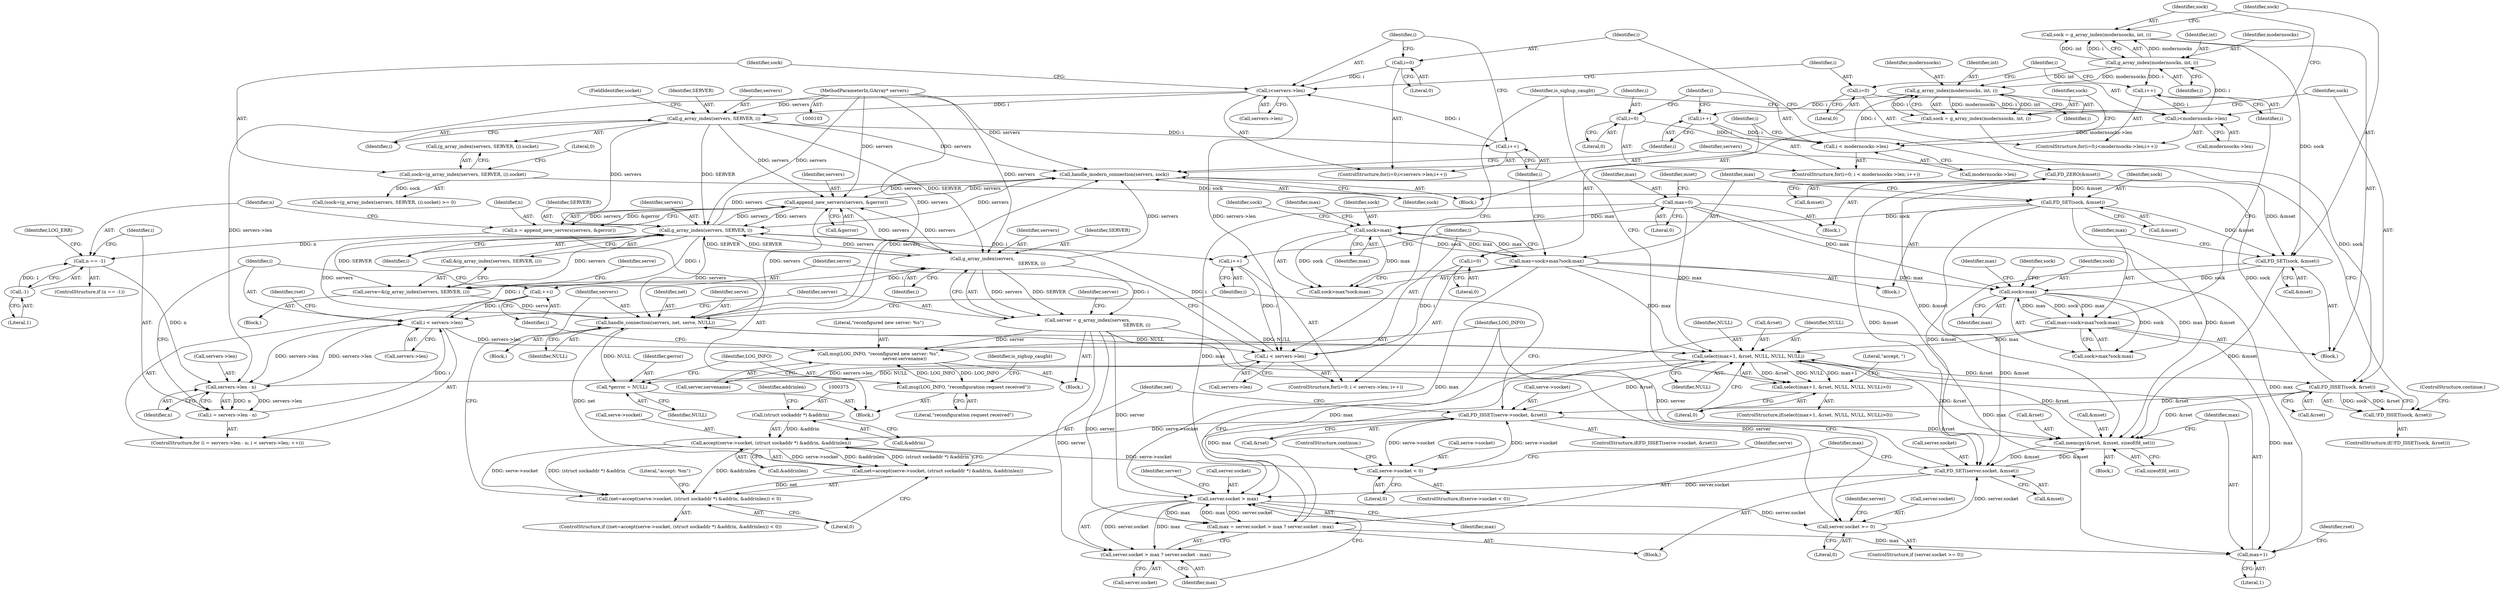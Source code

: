 digraph "0_nbd_741495cb08503fd32a9d22648e63b64390c601f4@API" {
"1000326" [label="(Call,handle_modern_connection(servers, sock))"];
"1000208" [label="(Call,append_new_servers(servers, &gerror))"];
"1000140" [label="(Call,g_array_index(servers, SERVER, i))"];
"1000104" [label="(MethodParameterIn,GArray* servers)"];
"1000126" [label="(Call,i<servers->len)"];
"1000131" [label="(Call,i++)"];
"1000123" [label="(Call,i=0)"];
"1000346" [label="(Call,g_array_index(servers, SERVER, i))"];
"1000242" [label="(Call,g_array_index(servers,\n                                                                    SERVER, i))"];
"1000231" [label="(Call,i < servers->len)"];
"1000224" [label="(Call,i = servers->len - n)"];
"1000226" [label="(Call,servers->len - n)"];
"1000333" [label="(Call,i < servers->len)"];
"1000338" [label="(Call,i++)"];
"1000330" [label="(Call,i=0)"];
"1000213" [label="(Call,n == -1)"];
"1000206" [label="(Call,n = append_new_servers(servers, &gerror))"];
"1000215" [label="(Call,-1)"];
"1000236" [label="(Call,++i)"];
"1000385" [label="(Call,handle_connection(servers, net, serve, NULL))"];
"1000368" [label="(Call,net=accept(serve->socket, (struct sockaddr *) &addrin, &addrinlen))"];
"1000370" [label="(Call,accept(serve->socket, (struct sockaddr *) &addrin, &addrinlen))"];
"1000359" [label="(Call,FD_ISSET(serve->socket, &rset))"];
"1000351" [label="(Call,serve->socket < 0)"];
"1000286" [label="(Call,select(max+1, &rset, NULL, NULL, NULL))"];
"1000116" [label="(Call,max=0)"];
"1000259" [label="(Call,max = server.socket > max ? server.socket : max)"];
"1000262" [label="(Call,server.socket > max)"];
"1000253" [label="(Call,FD_SET(server.socket, &mset))"];
"1000247" [label="(Call,server.socket >= 0)"];
"1000240" [label="(Call,server = g_array_index(servers,\n                                                                    SERVER, i))"];
"1000277" [label="(Call,memcpy(&rset, &mset, sizeof(fd_set)))"];
"1000320" [label="(Call,FD_ISSET(sock, &rset))"];
"1000312" [label="(Call,sock = g_array_index(modernsocks, int, i))"];
"1000314" [label="(Call,g_array_index(modernsocks, int, i))"];
"1000174" [label="(Call,g_array_index(modernsocks, int, i))"];
"1000163" [label="(Call,i<modernsocks->len)"];
"1000168" [label="(Call,i++)"];
"1000160" [label="(Call,i=0)"];
"1000303" [label="(Call,i < modernsocks->len)"];
"1000308" [label="(Call,i++)"];
"1000300" [label="(Call,i=0)"];
"1000178" [label="(Call,FD_SET(sock, &mset))"];
"1000172" [label="(Call,sock = g_array_index(modernsocks, int, i))"];
"1000147" [label="(Call,FD_SET(sock, &mset))"];
"1000137" [label="(Call,sock=(g_array_index(servers, SERVER, i)).socket)"];
"1000119" [label="(Call,FD_ZERO(&mset))"];
"1000151" [label="(Call,max=sock>max?sock:max)"];
"1000154" [label="(Call,sock>max)"];
"1000182" [label="(Call,max=sock>max?sock:max)"];
"1000185" [label="(Call,sock>max)"];
"1000374" [label="(Call,(struct sockaddr *) &addrin)"];
"1000343" [label="(Call,serve=&(g_array_index(servers, SERVER, i)))"];
"1000326" [label="(Call,handle_modern_connection(servers, sock))"];
"1000197" [label="(Call,*gerror = NULL)"];
"1000285" [label="(Call,select(max+1, &rset, NULL, NULL, NULL)>0)"];
"1000319" [label="(Call,!FD_ISSET(sock, &rset))"];
"1000367" [label="(Call,(net=accept(serve->socket, (struct sockaddr *) &addrin, &addrinlen)) < 0)"];
"1000287" [label="(Call,max+1)"];
"1000261" [label="(Call,server.socket > max ? server.socket : max)"];
"1000271" [label="(Call,msg(LOG_INFO, \"reconfigured new server: %s\",\n                                    server.servename))"];
"1000200" [label="(Call,msg(LOG_INFO, \"reconfiguration request received\"))"];
"1000249" [label="(Identifier,server)"];
"1000365" [label="(Block,)"];
"1000189" [label="(Identifier,max)"];
"1000326" [label="(Call,handle_modern_connection(servers, sock))"];
"1000274" [label="(Call,server.servename)"];
"1000117" [label="(Identifier,max)"];
"1000308" [label="(Call,i++)"];
"1000199" [label="(Identifier,NULL)"];
"1000243" [label="(Identifier,servers)"];
"1000340" [label="(Block,)"];
"1000197" [label="(Call,*gerror = NULL)"];
"1000288" [label="(Identifier,max)"];
"1000298" [label="(Literal,\"accept, \")"];
"1000371" [label="(Call,serve->socket)"];
"1000295" [label="(Literal,0)"];
"1000286" [label="(Call,select(max+1, &rset, NULL, NULL, NULL))"];
"1000180" [label="(Call,&mset)"];
"1000120" [label="(Call,&mset)"];
"1000127" [label="(Identifier,i)"];
"1000293" [label="(Identifier,NULL)"];
"1000207" [label="(Identifier,n)"];
"1000363" [label="(Call,&rset)"];
"1000230" [label="(Identifier,n)"];
"1000191" [label="(Block,)"];
"1000304" [label="(Identifier,i)"];
"1000376" [label="(Call,&addrin)"];
"1000254" [label="(Call,server.socket)"];
"1000137" [label="(Call,sock=(g_array_index(servers, SERVER, i)).socket)"];
"1000176" [label="(Identifier,int)"];
"1000187" [label="(Identifier,max)"];
"1000131" [label="(Call,i++)"];
"1000345" [label="(Call,&(g_array_index(servers, SERVER, i)))"];
"1000383" [label="(Literal,\"accept: %m\")"];
"1000128" [label="(Call,servers->len)"];
"1000175" [label="(Identifier,modernsocks)"];
"1000352" [label="(Call,serve->socket)"];
"1000161" [label="(Identifier,i)"];
"1000158" [label="(Identifier,max)"];
"1000313" [label="(Identifier,sock)"];
"1000360" [label="(Call,serve->socket)"];
"1000218" [label="(Identifier,LOG_ERR)"];
"1000271" [label="(Call,msg(LOG_INFO, \"reconfigured new server: %s\",\n                                    server.servename))"];
"1000330" [label="(Call,i=0)"];
"1000139" [label="(Call,(g_array_index(servers, SERVER, i)).socket)"];
"1000122" [label="(ControlStructure,for(i=0;i<servers->len;i++))"];
"1000154" [label="(Call,sock>max)"];
"1000162" [label="(Literal,0)"];
"1000309" [label="(Identifier,i)"];
"1000104" [label="(MethodParameterIn,GArray* servers)"];
"1000314" [label="(Call,g_array_index(modernsocks, int, i))"];
"1000153" [label="(Call,sock>max?sock:max)"];
"1000188" [label="(Identifier,sock)"];
"1000290" [label="(Call,&rset)"];
"1000361" [label="(Identifier,serve)"];
"1000285" [label="(Call,select(max+1, &rset, NULL, NULL, NULL)>0)"];
"1000116" [label="(Call,max=0)"];
"1000226" [label="(Call,servers->len - n)"];
"1000206" [label="(Call,n = append_new_servers(servers, &gerror))"];
"1000277" [label="(Call,memcpy(&rset, &mset, sizeof(fd_set)))"];
"1000125" [label="(Literal,0)"];
"1000204" [label="(Identifier,is_sighup_caught)"];
"1000359" [label="(Call,FD_ISSET(serve->socket, &rset))"];
"1000182" [label="(Call,max=sock>max?sock:max)"];
"1000302" [label="(Literal,0)"];
"1000179" [label="(Identifier,sock)"];
"1000232" [label="(Identifier,i)"];
"1000136" [label="(Call,(sock=(g_array_index(servers, SERVER, i)).socket) >= 0)"];
"1000144" [label="(FieldIdentifier,socket)"];
"1000266" [label="(Identifier,max)"];
"1000212" [label="(ControlStructure,if (n == -1))"];
"1000174" [label="(Call,g_array_index(modernsocks, int, i))"];
"1000253" [label="(Call,FD_SET(server.socket, &mset))"];
"1000236" [label="(Call,++i)"];
"1000118" [label="(Literal,0)"];
"1000178" [label="(Call,FD_SET(sock, &mset))"];
"1000319" [label="(Call,!FD_ISSET(sock, &rset))"];
"1000255" [label="(Identifier,server)"];
"1000173" [label="(Identifier,sock)"];
"1000346" [label="(Call,g_array_index(servers, SERVER, i))"];
"1000147" [label="(Call,FD_SET(sock, &mset))"];
"1000322" [label="(Call,&rset)"];
"1000389" [label="(Identifier,NULL)"];
"1000370" [label="(Call,accept(serve->socket, (struct sockaddr *) &addrin, &addrinlen))"];
"1000227" [label="(Call,servers->len)"];
"1000216" [label="(Literal,1)"];
"1000349" [label="(Identifier,i)"];
"1000159" [label="(ControlStructure,for(i=0;i<modernsocks->len;i++))"];
"1000366" [label="(ControlStructure,if ((net=accept(serve->socket, (struct sockaddr *) &addrin, &addrinlen)) < 0))"];
"1000200" [label="(Call,msg(LOG_INFO, \"reconfiguration request received\"))"];
"1000246" [label="(ControlStructure,if (server.socket >= 0))"];
"1000165" [label="(Call,modernsocks->len)"];
"1000238" [label="(Block,)"];
"1000224" [label="(Call,i = servers->len - n)"];
"1000231" [label="(Call,i < servers->len)"];
"1000259" [label="(Call,max = server.socket > max ? server.socket : max)"];
"1000172" [label="(Call,sock = g_array_index(modernsocks, int, i))"];
"1000344" [label="(Identifier,serve)"];
"1000353" [label="(Identifier,serve)"];
"1000280" [label="(Call,&mset)"];
"1000201" [label="(Identifier,LOG_INFO)"];
"1000209" [label="(Identifier,servers)"];
"1000329" [label="(ControlStructure,for(i=0; i < servers->len; i++))"];
"1000351" [label="(Call,serve->socket < 0)"];
"1000357" [label="(ControlStructure,continue;)"];
"1000169" [label="(Identifier,i)"];
"1000164" [label="(Identifier,i)"];
"1000143" [label="(Identifier,i)"];
"1000160" [label="(Call,i=0)"];
"1000386" [label="(Identifier,servers)"];
"1000126" [label="(Call,i<servers->len)"];
"1000132" [label="(Identifier,i)"];
"1000105" [label="(Block,)"];
"1000140" [label="(Call,g_array_index(servers, SERVER, i))"];
"1000292" [label="(Identifier,NULL)"];
"1000268" [label="(Identifier,server)"];
"1000385" [label="(Call,handle_connection(servers, net, serve, NULL))"];
"1000184" [label="(Call,sock>max?sock:max)"];
"1000142" [label="(Identifier,SERVER)"];
"1000312" [label="(Call,sock = g_array_index(modernsocks, int, i))"];
"1000279" [label="(Identifier,rset)"];
"1000368" [label="(Call,net=accept(serve->socket, (struct sockaddr *) &addrin, &addrinlen))"];
"1000244" [label="(Identifier,SERVER)"];
"1000355" [label="(Literal,0)"];
"1000332" [label="(Literal,0)"];
"1000151" [label="(Call,max=sock>max?sock:max)"];
"1000237" [label="(Identifier,i)"];
"1000315" [label="(Identifier,modernsocks)"];
"1000299" [label="(ControlStructure,for(i=0; i < modernsocks->len; i++))"];
"1000325" [label="(ControlStructure,continue;)"];
"1000380" [label="(Literal,0)"];
"1000270" [label="(Identifier,max)"];
"1000240" [label="(Call,server = g_array_index(servers,\n                                                                    SERVER, i))"];
"1000141" [label="(Identifier,servers)"];
"1000193" [label="(Identifier,is_sighup_caught)"];
"1000328" [label="(Identifier,sock)"];
"1000379" [label="(Identifier,addrinlen)"];
"1000300" [label="(Call,i=0)"];
"1000387" [label="(Identifier,net)"];
"1000186" [label="(Identifier,sock)"];
"1000208" [label="(Call,append_new_servers(servers, &gerror))"];
"1000320" [label="(Call,FD_ISSET(sock, &rset))"];
"1000156" [label="(Identifier,max)"];
"1000257" [label="(Call,&mset)"];
"1000272" [label="(Identifier,LOG_INFO)"];
"1000241" [label="(Identifier,server)"];
"1000263" [label="(Call,server.socket)"];
"1000294" [label="(Identifier,NULL)"];
"1000335" [label="(Call,servers->len)"];
"1000198" [label="(Identifier,gerror)"];
"1000310" [label="(Block,)"];
"1000348" [label="(Identifier,SERVER)"];
"1000210" [label="(Call,&gerror)"];
"1000183" [label="(Identifier,max)"];
"1000334" [label="(Identifier,i)"];
"1000317" [label="(Identifier,i)"];
"1000214" [label="(Identifier,n)"];
"1000185" [label="(Call,sock>max)"];
"1000252" [label="(Block,)"];
"1000233" [label="(Call,servers->len)"];
"1000177" [label="(Identifier,i)"];
"1000316" [label="(Identifier,int)"];
"1000155" [label="(Identifier,sock)"];
"1000202" [label="(Literal,\"reconfiguration request received\")"];
"1000248" [label="(Call,server.socket)"];
"1000338" [label="(Call,i++)"];
"1000146" [label="(Block,)"];
"1000305" [label="(Call,modernsocks->len)"];
"1000327" [label="(Identifier,servers)"];
"1000343" [label="(Call,serve=&(g_array_index(servers, SERVER, i)))"];
"1000247" [label="(Call,server.socket >= 0)"];
"1000138" [label="(Identifier,sock)"];
"1000170" [label="(Block,)"];
"1000145" [label="(Literal,0)"];
"1000291" [label="(Identifier,rset)"];
"1000163" [label="(Call,i<modernsocks->len)"];
"1000267" [label="(Call,server.socket)"];
"1000223" [label="(ControlStructure,for (i = servers->len - n; i < servers->len; ++i))"];
"1000303" [label="(Call,i < modernsocks->len)"];
"1000242" [label="(Call,g_array_index(servers,\n                                                                    SERVER, i))"];
"1000347" [label="(Identifier,servers)"];
"1000278" [label="(Call,&rset)"];
"1000157" [label="(Identifier,sock)"];
"1000251" [label="(Literal,0)"];
"1000333" [label="(Call,i < servers->len)"];
"1000194" [label="(Block,)"];
"1000225" [label="(Identifier,i)"];
"1000369" [label="(Identifier,net)"];
"1000119" [label="(Call,FD_ZERO(&mset))"];
"1000124" [label="(Identifier,i)"];
"1000213" [label="(Call,n == -1)"];
"1000284" [label="(ControlStructure,if(select(max+1, &rset, NULL, NULL, NULL)>0))"];
"1000123" [label="(Call,i=0)"];
"1000260" [label="(Identifier,max)"];
"1000388" [label="(Identifier,serve)"];
"1000262" [label="(Call,server.socket > max)"];
"1000168" [label="(Call,i++)"];
"1000301" [label="(Identifier,i)"];
"1000152" [label="(Identifier,max)"];
"1000318" [label="(ControlStructure,if(!FD_ISSET(sock, &rset)))"];
"1000367" [label="(Call,(net=accept(serve->socket, (struct sockaddr *) &addrin, &addrinlen)) < 0)"];
"1000282" [label="(Call,sizeof(fd_set))"];
"1000287" [label="(Call,max+1)"];
"1000149" [label="(Call,&mset)"];
"1000339" [label="(Identifier,i)"];
"1000350" [label="(ControlStructure,if(serve->socket < 0))"];
"1000273" [label="(Literal,\"reconfigured new server: %s\")"];
"1000378" [label="(Call,&addrinlen)"];
"1000358" [label="(ControlStructure,if(FD_ISSET(serve->socket, &rset)))"];
"1000289" [label="(Literal,1)"];
"1000261" [label="(Call,server.socket > max ? server.socket : max)"];
"1000321" [label="(Identifier,sock)"];
"1000245" [label="(Identifier,i)"];
"1000148" [label="(Identifier,sock)"];
"1000331" [label="(Identifier,i)"];
"1000215" [label="(Call,-1)"];
"1000374" [label="(Call,(struct sockaddr *) &addrin)"];
"1000121" [label="(Identifier,mset)"];
"1000326" -> "1000310"  [label="AST: "];
"1000326" -> "1000328"  [label="CFG: "];
"1000327" -> "1000326"  [label="AST: "];
"1000328" -> "1000326"  [label="AST: "];
"1000309" -> "1000326"  [label="CFG: "];
"1000326" -> "1000208"  [label="DDG: servers"];
"1000208" -> "1000326"  [label="DDG: servers"];
"1000140" -> "1000326"  [label="DDG: servers"];
"1000346" -> "1000326"  [label="DDG: servers"];
"1000242" -> "1000326"  [label="DDG: servers"];
"1000385" -> "1000326"  [label="DDG: servers"];
"1000104" -> "1000326"  [label="DDG: servers"];
"1000320" -> "1000326"  [label="DDG: sock"];
"1000326" -> "1000346"  [label="DDG: servers"];
"1000208" -> "1000206"  [label="AST: "];
"1000208" -> "1000210"  [label="CFG: "];
"1000209" -> "1000208"  [label="AST: "];
"1000210" -> "1000208"  [label="AST: "];
"1000206" -> "1000208"  [label="CFG: "];
"1000208" -> "1000206"  [label="DDG: servers"];
"1000208" -> "1000206"  [label="DDG: &gerror"];
"1000140" -> "1000208"  [label="DDG: servers"];
"1000346" -> "1000208"  [label="DDG: servers"];
"1000242" -> "1000208"  [label="DDG: servers"];
"1000385" -> "1000208"  [label="DDG: servers"];
"1000104" -> "1000208"  [label="DDG: servers"];
"1000208" -> "1000242"  [label="DDG: servers"];
"1000208" -> "1000346"  [label="DDG: servers"];
"1000140" -> "1000139"  [label="AST: "];
"1000140" -> "1000143"  [label="CFG: "];
"1000141" -> "1000140"  [label="AST: "];
"1000142" -> "1000140"  [label="AST: "];
"1000143" -> "1000140"  [label="AST: "];
"1000144" -> "1000140"  [label="CFG: "];
"1000140" -> "1000131"  [label="DDG: i"];
"1000104" -> "1000140"  [label="DDG: servers"];
"1000126" -> "1000140"  [label="DDG: i"];
"1000140" -> "1000242"  [label="DDG: SERVER"];
"1000140" -> "1000346"  [label="DDG: servers"];
"1000140" -> "1000346"  [label="DDG: SERVER"];
"1000104" -> "1000103"  [label="AST: "];
"1000104" -> "1000242"  [label="DDG: servers"];
"1000104" -> "1000346"  [label="DDG: servers"];
"1000104" -> "1000385"  [label="DDG: servers"];
"1000126" -> "1000122"  [label="AST: "];
"1000126" -> "1000128"  [label="CFG: "];
"1000127" -> "1000126"  [label="AST: "];
"1000128" -> "1000126"  [label="AST: "];
"1000138" -> "1000126"  [label="CFG: "];
"1000161" -> "1000126"  [label="CFG: "];
"1000131" -> "1000126"  [label="DDG: i"];
"1000123" -> "1000126"  [label="DDG: i"];
"1000126" -> "1000226"  [label="DDG: servers->len"];
"1000126" -> "1000333"  [label="DDG: servers->len"];
"1000131" -> "1000122"  [label="AST: "];
"1000131" -> "1000132"  [label="CFG: "];
"1000132" -> "1000131"  [label="AST: "];
"1000127" -> "1000131"  [label="CFG: "];
"1000123" -> "1000122"  [label="AST: "];
"1000123" -> "1000125"  [label="CFG: "];
"1000124" -> "1000123"  [label="AST: "];
"1000125" -> "1000123"  [label="AST: "];
"1000127" -> "1000123"  [label="CFG: "];
"1000346" -> "1000345"  [label="AST: "];
"1000346" -> "1000349"  [label="CFG: "];
"1000347" -> "1000346"  [label="AST: "];
"1000348" -> "1000346"  [label="AST: "];
"1000349" -> "1000346"  [label="AST: "];
"1000345" -> "1000346"  [label="CFG: "];
"1000346" -> "1000242"  [label="DDG: SERVER"];
"1000346" -> "1000338"  [label="DDG: i"];
"1000346" -> "1000343"  [label="DDG: servers"];
"1000346" -> "1000343"  [label="DDG: SERVER"];
"1000346" -> "1000343"  [label="DDG: i"];
"1000242" -> "1000346"  [label="DDG: servers"];
"1000242" -> "1000346"  [label="DDG: SERVER"];
"1000385" -> "1000346"  [label="DDG: servers"];
"1000333" -> "1000346"  [label="DDG: i"];
"1000346" -> "1000385"  [label="DDG: servers"];
"1000242" -> "1000240"  [label="AST: "];
"1000242" -> "1000245"  [label="CFG: "];
"1000243" -> "1000242"  [label="AST: "];
"1000244" -> "1000242"  [label="AST: "];
"1000245" -> "1000242"  [label="AST: "];
"1000240" -> "1000242"  [label="CFG: "];
"1000242" -> "1000236"  [label="DDG: i"];
"1000242" -> "1000240"  [label="DDG: servers"];
"1000242" -> "1000240"  [label="DDG: SERVER"];
"1000242" -> "1000240"  [label="DDG: i"];
"1000231" -> "1000242"  [label="DDG: i"];
"1000231" -> "1000223"  [label="AST: "];
"1000231" -> "1000233"  [label="CFG: "];
"1000232" -> "1000231"  [label="AST: "];
"1000233" -> "1000231"  [label="AST: "];
"1000241" -> "1000231"  [label="CFG: "];
"1000279" -> "1000231"  [label="CFG: "];
"1000231" -> "1000226"  [label="DDG: servers->len"];
"1000224" -> "1000231"  [label="DDG: i"];
"1000236" -> "1000231"  [label="DDG: i"];
"1000226" -> "1000231"  [label="DDG: servers->len"];
"1000231" -> "1000333"  [label="DDG: servers->len"];
"1000224" -> "1000223"  [label="AST: "];
"1000224" -> "1000226"  [label="CFG: "];
"1000225" -> "1000224"  [label="AST: "];
"1000226" -> "1000224"  [label="AST: "];
"1000232" -> "1000224"  [label="CFG: "];
"1000226" -> "1000224"  [label="DDG: servers->len"];
"1000226" -> "1000224"  [label="DDG: n"];
"1000226" -> "1000230"  [label="CFG: "];
"1000227" -> "1000226"  [label="AST: "];
"1000230" -> "1000226"  [label="AST: "];
"1000333" -> "1000226"  [label="DDG: servers->len"];
"1000213" -> "1000226"  [label="DDG: n"];
"1000333" -> "1000329"  [label="AST: "];
"1000333" -> "1000335"  [label="CFG: "];
"1000334" -> "1000333"  [label="AST: "];
"1000335" -> "1000333"  [label="AST: "];
"1000193" -> "1000333"  [label="CFG: "];
"1000344" -> "1000333"  [label="CFG: "];
"1000338" -> "1000333"  [label="DDG: i"];
"1000330" -> "1000333"  [label="DDG: i"];
"1000338" -> "1000329"  [label="AST: "];
"1000338" -> "1000339"  [label="CFG: "];
"1000339" -> "1000338"  [label="AST: "];
"1000334" -> "1000338"  [label="CFG: "];
"1000330" -> "1000329"  [label="AST: "];
"1000330" -> "1000332"  [label="CFG: "];
"1000331" -> "1000330"  [label="AST: "];
"1000332" -> "1000330"  [label="AST: "];
"1000334" -> "1000330"  [label="CFG: "];
"1000213" -> "1000212"  [label="AST: "];
"1000213" -> "1000215"  [label="CFG: "];
"1000214" -> "1000213"  [label="AST: "];
"1000215" -> "1000213"  [label="AST: "];
"1000218" -> "1000213"  [label="CFG: "];
"1000225" -> "1000213"  [label="CFG: "];
"1000206" -> "1000213"  [label="DDG: n"];
"1000215" -> "1000213"  [label="DDG: 1"];
"1000206" -> "1000194"  [label="AST: "];
"1000207" -> "1000206"  [label="AST: "];
"1000214" -> "1000206"  [label="CFG: "];
"1000215" -> "1000216"  [label="CFG: "];
"1000216" -> "1000215"  [label="AST: "];
"1000236" -> "1000223"  [label="AST: "];
"1000236" -> "1000237"  [label="CFG: "];
"1000237" -> "1000236"  [label="AST: "];
"1000232" -> "1000236"  [label="CFG: "];
"1000385" -> "1000365"  [label="AST: "];
"1000385" -> "1000389"  [label="CFG: "];
"1000386" -> "1000385"  [label="AST: "];
"1000387" -> "1000385"  [label="AST: "];
"1000388" -> "1000385"  [label="AST: "];
"1000389" -> "1000385"  [label="AST: "];
"1000339" -> "1000385"  [label="CFG: "];
"1000385" -> "1000197"  [label="DDG: NULL"];
"1000385" -> "1000286"  [label="DDG: NULL"];
"1000368" -> "1000385"  [label="DDG: net"];
"1000343" -> "1000385"  [label="DDG: serve"];
"1000286" -> "1000385"  [label="DDG: NULL"];
"1000368" -> "1000367"  [label="AST: "];
"1000368" -> "1000370"  [label="CFG: "];
"1000369" -> "1000368"  [label="AST: "];
"1000370" -> "1000368"  [label="AST: "];
"1000380" -> "1000368"  [label="CFG: "];
"1000368" -> "1000367"  [label="DDG: net"];
"1000370" -> "1000368"  [label="DDG: serve->socket"];
"1000370" -> "1000368"  [label="DDG: (struct sockaddr *) &addrin"];
"1000370" -> "1000368"  [label="DDG: &addrinlen"];
"1000370" -> "1000378"  [label="CFG: "];
"1000371" -> "1000370"  [label="AST: "];
"1000374" -> "1000370"  [label="AST: "];
"1000378" -> "1000370"  [label="AST: "];
"1000370" -> "1000351"  [label="DDG: serve->socket"];
"1000370" -> "1000367"  [label="DDG: serve->socket"];
"1000370" -> "1000367"  [label="DDG: (struct sockaddr *) &addrin"];
"1000370" -> "1000367"  [label="DDG: &addrinlen"];
"1000359" -> "1000370"  [label="DDG: serve->socket"];
"1000374" -> "1000370"  [label="DDG: &addrin"];
"1000359" -> "1000358"  [label="AST: "];
"1000359" -> "1000363"  [label="CFG: "];
"1000360" -> "1000359"  [label="AST: "];
"1000363" -> "1000359"  [label="AST: "];
"1000369" -> "1000359"  [label="CFG: "];
"1000339" -> "1000359"  [label="CFG: "];
"1000359" -> "1000277"  [label="DDG: &rset"];
"1000359" -> "1000351"  [label="DDG: serve->socket"];
"1000351" -> "1000359"  [label="DDG: serve->socket"];
"1000286" -> "1000359"  [label="DDG: &rset"];
"1000320" -> "1000359"  [label="DDG: &rset"];
"1000351" -> "1000350"  [label="AST: "];
"1000351" -> "1000355"  [label="CFG: "];
"1000352" -> "1000351"  [label="AST: "];
"1000355" -> "1000351"  [label="AST: "];
"1000357" -> "1000351"  [label="CFG: "];
"1000361" -> "1000351"  [label="CFG: "];
"1000286" -> "1000285"  [label="AST: "];
"1000286" -> "1000294"  [label="CFG: "];
"1000287" -> "1000286"  [label="AST: "];
"1000290" -> "1000286"  [label="AST: "];
"1000292" -> "1000286"  [label="AST: "];
"1000293" -> "1000286"  [label="AST: "];
"1000294" -> "1000286"  [label="AST: "];
"1000295" -> "1000286"  [label="CFG: "];
"1000286" -> "1000197"  [label="DDG: NULL"];
"1000286" -> "1000277"  [label="DDG: &rset"];
"1000286" -> "1000285"  [label="DDG: &rset"];
"1000286" -> "1000285"  [label="DDG: NULL"];
"1000286" -> "1000285"  [label="DDG: max+1"];
"1000116" -> "1000286"  [label="DDG: max"];
"1000259" -> "1000286"  [label="DDG: max"];
"1000151" -> "1000286"  [label="DDG: max"];
"1000182" -> "1000286"  [label="DDG: max"];
"1000277" -> "1000286"  [label="DDG: &rset"];
"1000286" -> "1000320"  [label="DDG: &rset"];
"1000116" -> "1000105"  [label="AST: "];
"1000116" -> "1000118"  [label="CFG: "];
"1000117" -> "1000116"  [label="AST: "];
"1000118" -> "1000116"  [label="AST: "];
"1000121" -> "1000116"  [label="CFG: "];
"1000116" -> "1000154"  [label="DDG: max"];
"1000116" -> "1000185"  [label="DDG: max"];
"1000116" -> "1000262"  [label="DDG: max"];
"1000116" -> "1000287"  [label="DDG: max"];
"1000259" -> "1000252"  [label="AST: "];
"1000259" -> "1000261"  [label="CFG: "];
"1000260" -> "1000259"  [label="AST: "];
"1000261" -> "1000259"  [label="AST: "];
"1000272" -> "1000259"  [label="CFG: "];
"1000262" -> "1000259"  [label="DDG: server.socket"];
"1000262" -> "1000259"  [label="DDG: max"];
"1000240" -> "1000259"  [label="DDG: server"];
"1000259" -> "1000262"  [label="DDG: max"];
"1000259" -> "1000287"  [label="DDG: max"];
"1000262" -> "1000261"  [label="AST: "];
"1000262" -> "1000266"  [label="CFG: "];
"1000263" -> "1000262"  [label="AST: "];
"1000266" -> "1000262"  [label="AST: "];
"1000268" -> "1000262"  [label="CFG: "];
"1000270" -> "1000262"  [label="CFG: "];
"1000262" -> "1000247"  [label="DDG: server.socket"];
"1000253" -> "1000262"  [label="DDG: server.socket"];
"1000240" -> "1000262"  [label="DDG: server"];
"1000151" -> "1000262"  [label="DDG: max"];
"1000182" -> "1000262"  [label="DDG: max"];
"1000262" -> "1000261"  [label="DDG: server.socket"];
"1000262" -> "1000261"  [label="DDG: max"];
"1000253" -> "1000252"  [label="AST: "];
"1000253" -> "1000257"  [label="CFG: "];
"1000254" -> "1000253"  [label="AST: "];
"1000257" -> "1000253"  [label="AST: "];
"1000260" -> "1000253"  [label="CFG: "];
"1000247" -> "1000253"  [label="DDG: server.socket"];
"1000240" -> "1000253"  [label="DDG: server"];
"1000277" -> "1000253"  [label="DDG: &mset"];
"1000178" -> "1000253"  [label="DDG: &mset"];
"1000147" -> "1000253"  [label="DDG: &mset"];
"1000119" -> "1000253"  [label="DDG: &mset"];
"1000253" -> "1000277"  [label="DDG: &mset"];
"1000247" -> "1000246"  [label="AST: "];
"1000247" -> "1000251"  [label="CFG: "];
"1000248" -> "1000247"  [label="AST: "];
"1000251" -> "1000247"  [label="AST: "];
"1000255" -> "1000247"  [label="CFG: "];
"1000272" -> "1000247"  [label="CFG: "];
"1000240" -> "1000247"  [label="DDG: server"];
"1000240" -> "1000238"  [label="AST: "];
"1000241" -> "1000240"  [label="AST: "];
"1000249" -> "1000240"  [label="CFG: "];
"1000240" -> "1000261"  [label="DDG: server"];
"1000240" -> "1000271"  [label="DDG: server"];
"1000277" -> "1000191"  [label="AST: "];
"1000277" -> "1000282"  [label="CFG: "];
"1000278" -> "1000277"  [label="AST: "];
"1000280" -> "1000277"  [label="AST: "];
"1000282" -> "1000277"  [label="AST: "];
"1000288" -> "1000277"  [label="CFG: "];
"1000320" -> "1000277"  [label="DDG: &rset"];
"1000178" -> "1000277"  [label="DDG: &mset"];
"1000147" -> "1000277"  [label="DDG: &mset"];
"1000119" -> "1000277"  [label="DDG: &mset"];
"1000320" -> "1000319"  [label="AST: "];
"1000320" -> "1000322"  [label="CFG: "];
"1000321" -> "1000320"  [label="AST: "];
"1000322" -> "1000320"  [label="AST: "];
"1000319" -> "1000320"  [label="CFG: "];
"1000320" -> "1000319"  [label="DDG: sock"];
"1000320" -> "1000319"  [label="DDG: &rset"];
"1000312" -> "1000320"  [label="DDG: sock"];
"1000312" -> "1000310"  [label="AST: "];
"1000312" -> "1000314"  [label="CFG: "];
"1000313" -> "1000312"  [label="AST: "];
"1000314" -> "1000312"  [label="AST: "];
"1000321" -> "1000312"  [label="CFG: "];
"1000314" -> "1000312"  [label="DDG: modernsocks"];
"1000314" -> "1000312"  [label="DDG: int"];
"1000314" -> "1000312"  [label="DDG: i"];
"1000314" -> "1000317"  [label="CFG: "];
"1000315" -> "1000314"  [label="AST: "];
"1000316" -> "1000314"  [label="AST: "];
"1000317" -> "1000314"  [label="AST: "];
"1000314" -> "1000308"  [label="DDG: i"];
"1000174" -> "1000314"  [label="DDG: modernsocks"];
"1000174" -> "1000314"  [label="DDG: int"];
"1000303" -> "1000314"  [label="DDG: i"];
"1000174" -> "1000172"  [label="AST: "];
"1000174" -> "1000177"  [label="CFG: "];
"1000175" -> "1000174"  [label="AST: "];
"1000176" -> "1000174"  [label="AST: "];
"1000177" -> "1000174"  [label="AST: "];
"1000172" -> "1000174"  [label="CFG: "];
"1000174" -> "1000168"  [label="DDG: i"];
"1000174" -> "1000172"  [label="DDG: modernsocks"];
"1000174" -> "1000172"  [label="DDG: int"];
"1000174" -> "1000172"  [label="DDG: i"];
"1000163" -> "1000174"  [label="DDG: i"];
"1000163" -> "1000159"  [label="AST: "];
"1000163" -> "1000165"  [label="CFG: "];
"1000164" -> "1000163"  [label="AST: "];
"1000165" -> "1000163"  [label="AST: "];
"1000173" -> "1000163"  [label="CFG: "];
"1000193" -> "1000163"  [label="CFG: "];
"1000168" -> "1000163"  [label="DDG: i"];
"1000160" -> "1000163"  [label="DDG: i"];
"1000163" -> "1000303"  [label="DDG: modernsocks->len"];
"1000168" -> "1000159"  [label="AST: "];
"1000168" -> "1000169"  [label="CFG: "];
"1000169" -> "1000168"  [label="AST: "];
"1000164" -> "1000168"  [label="CFG: "];
"1000160" -> "1000159"  [label="AST: "];
"1000160" -> "1000162"  [label="CFG: "];
"1000161" -> "1000160"  [label="AST: "];
"1000162" -> "1000160"  [label="AST: "];
"1000164" -> "1000160"  [label="CFG: "];
"1000303" -> "1000299"  [label="AST: "];
"1000303" -> "1000305"  [label="CFG: "];
"1000304" -> "1000303"  [label="AST: "];
"1000305" -> "1000303"  [label="AST: "];
"1000313" -> "1000303"  [label="CFG: "];
"1000331" -> "1000303"  [label="CFG: "];
"1000308" -> "1000303"  [label="DDG: i"];
"1000300" -> "1000303"  [label="DDG: i"];
"1000308" -> "1000299"  [label="AST: "];
"1000308" -> "1000309"  [label="CFG: "];
"1000309" -> "1000308"  [label="AST: "];
"1000304" -> "1000308"  [label="CFG: "];
"1000300" -> "1000299"  [label="AST: "];
"1000300" -> "1000302"  [label="CFG: "];
"1000301" -> "1000300"  [label="AST: "];
"1000302" -> "1000300"  [label="AST: "];
"1000304" -> "1000300"  [label="CFG: "];
"1000178" -> "1000170"  [label="AST: "];
"1000178" -> "1000180"  [label="CFG: "];
"1000179" -> "1000178"  [label="AST: "];
"1000180" -> "1000178"  [label="AST: "];
"1000183" -> "1000178"  [label="CFG: "];
"1000172" -> "1000178"  [label="DDG: sock"];
"1000147" -> "1000178"  [label="DDG: &mset"];
"1000119" -> "1000178"  [label="DDG: &mset"];
"1000178" -> "1000185"  [label="DDG: sock"];
"1000172" -> "1000170"  [label="AST: "];
"1000173" -> "1000172"  [label="AST: "];
"1000179" -> "1000172"  [label="CFG: "];
"1000147" -> "1000146"  [label="AST: "];
"1000147" -> "1000149"  [label="CFG: "];
"1000148" -> "1000147"  [label="AST: "];
"1000149" -> "1000147"  [label="AST: "];
"1000152" -> "1000147"  [label="CFG: "];
"1000137" -> "1000147"  [label="DDG: sock"];
"1000119" -> "1000147"  [label="DDG: &mset"];
"1000147" -> "1000154"  [label="DDG: sock"];
"1000137" -> "1000136"  [label="AST: "];
"1000137" -> "1000139"  [label="CFG: "];
"1000138" -> "1000137"  [label="AST: "];
"1000139" -> "1000137"  [label="AST: "];
"1000145" -> "1000137"  [label="CFG: "];
"1000137" -> "1000136"  [label="DDG: sock"];
"1000119" -> "1000105"  [label="AST: "];
"1000119" -> "1000120"  [label="CFG: "];
"1000120" -> "1000119"  [label="AST: "];
"1000124" -> "1000119"  [label="CFG: "];
"1000151" -> "1000146"  [label="AST: "];
"1000151" -> "1000153"  [label="CFG: "];
"1000152" -> "1000151"  [label="AST: "];
"1000153" -> "1000151"  [label="AST: "];
"1000132" -> "1000151"  [label="CFG: "];
"1000154" -> "1000151"  [label="DDG: sock"];
"1000154" -> "1000151"  [label="DDG: max"];
"1000151" -> "1000154"  [label="DDG: max"];
"1000151" -> "1000185"  [label="DDG: max"];
"1000151" -> "1000287"  [label="DDG: max"];
"1000154" -> "1000153"  [label="AST: "];
"1000154" -> "1000156"  [label="CFG: "];
"1000155" -> "1000154"  [label="AST: "];
"1000156" -> "1000154"  [label="AST: "];
"1000157" -> "1000154"  [label="CFG: "];
"1000158" -> "1000154"  [label="CFG: "];
"1000154" -> "1000153"  [label="DDG: sock"];
"1000154" -> "1000153"  [label="DDG: max"];
"1000182" -> "1000170"  [label="AST: "];
"1000182" -> "1000184"  [label="CFG: "];
"1000183" -> "1000182"  [label="AST: "];
"1000184" -> "1000182"  [label="AST: "];
"1000169" -> "1000182"  [label="CFG: "];
"1000185" -> "1000182"  [label="DDG: sock"];
"1000185" -> "1000182"  [label="DDG: max"];
"1000182" -> "1000185"  [label="DDG: max"];
"1000182" -> "1000287"  [label="DDG: max"];
"1000185" -> "1000184"  [label="AST: "];
"1000185" -> "1000187"  [label="CFG: "];
"1000186" -> "1000185"  [label="AST: "];
"1000187" -> "1000185"  [label="AST: "];
"1000188" -> "1000185"  [label="CFG: "];
"1000189" -> "1000185"  [label="CFG: "];
"1000185" -> "1000184"  [label="DDG: sock"];
"1000185" -> "1000184"  [label="DDG: max"];
"1000374" -> "1000376"  [label="CFG: "];
"1000375" -> "1000374"  [label="AST: "];
"1000376" -> "1000374"  [label="AST: "];
"1000379" -> "1000374"  [label="CFG: "];
"1000343" -> "1000340"  [label="AST: "];
"1000343" -> "1000345"  [label="CFG: "];
"1000344" -> "1000343"  [label="AST: "];
"1000345" -> "1000343"  [label="AST: "];
"1000353" -> "1000343"  [label="CFG: "];
"1000197" -> "1000194"  [label="AST: "];
"1000197" -> "1000199"  [label="CFG: "];
"1000198" -> "1000197"  [label="AST: "];
"1000199" -> "1000197"  [label="AST: "];
"1000201" -> "1000197"  [label="CFG: "];
"1000285" -> "1000284"  [label="AST: "];
"1000285" -> "1000295"  [label="CFG: "];
"1000295" -> "1000285"  [label="AST: "];
"1000193" -> "1000285"  [label="CFG: "];
"1000298" -> "1000285"  [label="CFG: "];
"1000319" -> "1000318"  [label="AST: "];
"1000325" -> "1000319"  [label="CFG: "];
"1000327" -> "1000319"  [label="CFG: "];
"1000367" -> "1000366"  [label="AST: "];
"1000367" -> "1000380"  [label="CFG: "];
"1000380" -> "1000367"  [label="AST: "];
"1000383" -> "1000367"  [label="CFG: "];
"1000386" -> "1000367"  [label="CFG: "];
"1000287" -> "1000289"  [label="CFG: "];
"1000288" -> "1000287"  [label="AST: "];
"1000289" -> "1000287"  [label="AST: "];
"1000291" -> "1000287"  [label="CFG: "];
"1000261" -> "1000267"  [label="CFG: "];
"1000261" -> "1000270"  [label="CFG: "];
"1000267" -> "1000261"  [label="AST: "];
"1000270" -> "1000261"  [label="AST: "];
"1000271" -> "1000238"  [label="AST: "];
"1000271" -> "1000274"  [label="CFG: "];
"1000272" -> "1000271"  [label="AST: "];
"1000273" -> "1000271"  [label="AST: "];
"1000274" -> "1000271"  [label="AST: "];
"1000237" -> "1000271"  [label="CFG: "];
"1000271" -> "1000200"  [label="DDG: LOG_INFO"];
"1000200" -> "1000271"  [label="DDG: LOG_INFO"];
"1000200" -> "1000194"  [label="AST: "];
"1000200" -> "1000202"  [label="CFG: "];
"1000201" -> "1000200"  [label="AST: "];
"1000202" -> "1000200"  [label="AST: "];
"1000204" -> "1000200"  [label="CFG: "];
}
